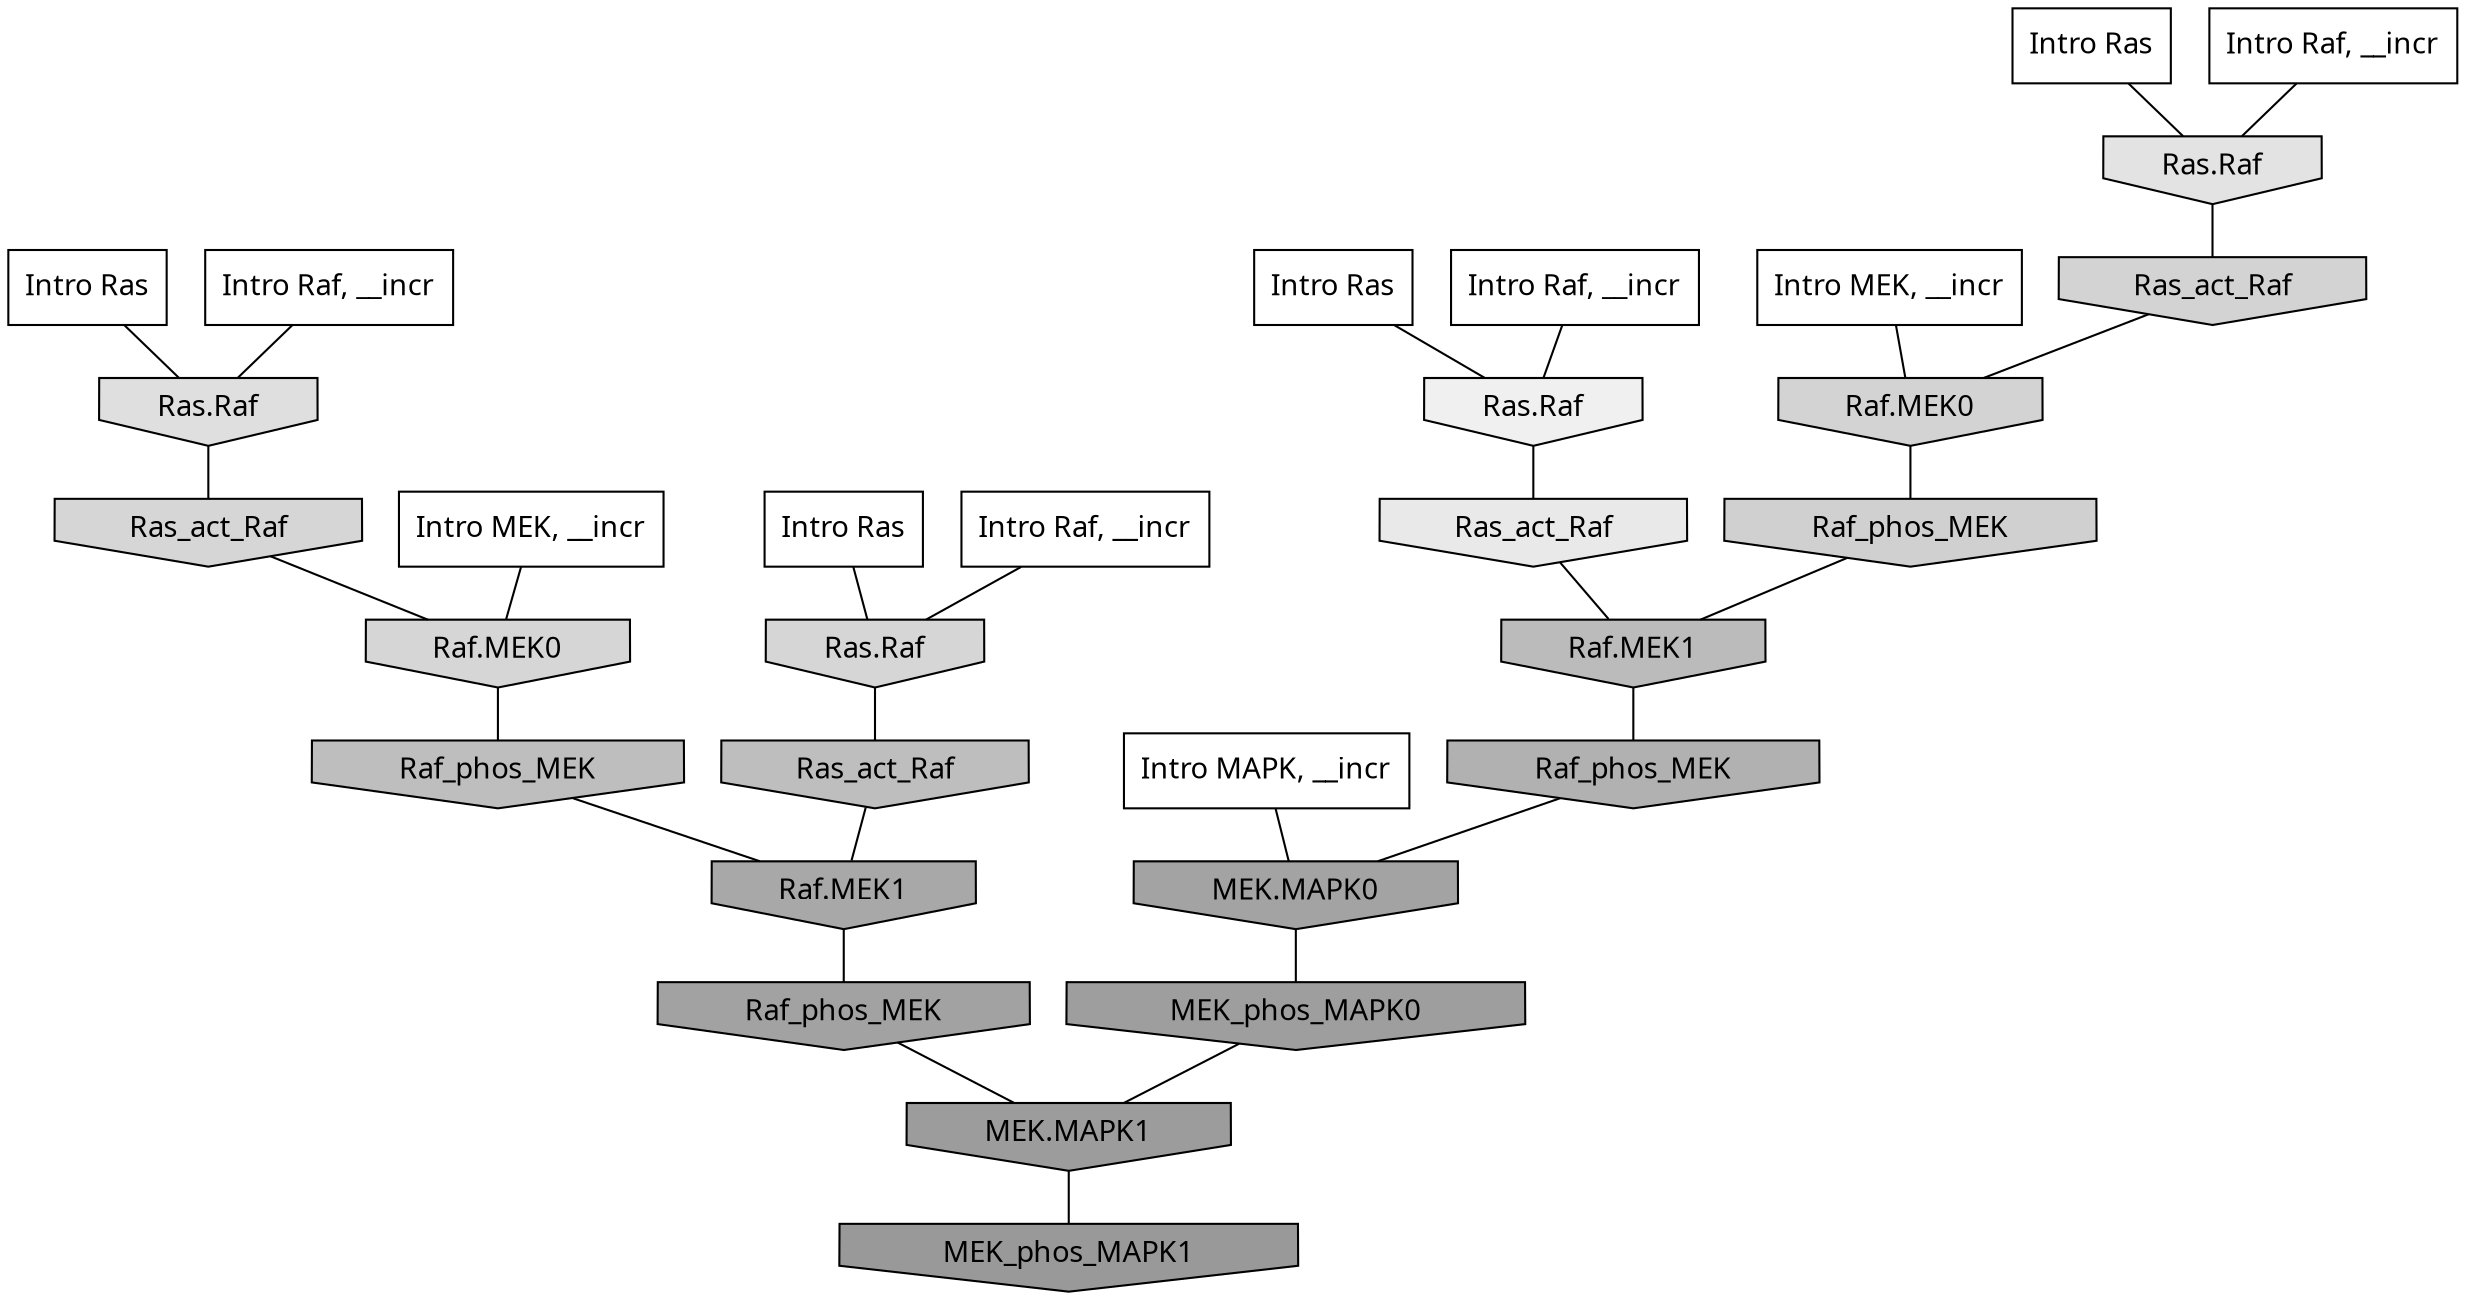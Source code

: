 digraph G{
  rankdir="TB";
  ranksep=0.30;
  node [fontname="CMU Serif"];
  edge [fontname="CMU Serif"];
  
  24 [label="Intro Ras", shape=rectangle, style=filled, fillcolor="0.000 0.000 1.000"]
  
  78 [label="Intro Ras", shape=rectangle, style=filled, fillcolor="0.000 0.000 1.000"]
  
  84 [label="Intro Ras", shape=rectangle, style=filled, fillcolor="0.000 0.000 1.000"]
  
  85 [label="Intro Ras", shape=rectangle, style=filled, fillcolor="0.000 0.000 1.000"]
  
  684 [label="Intro Raf, __incr", shape=rectangle, style=filled, fillcolor="0.000 0.000 1.000"]
  
  1051 [label="Intro Raf, __incr", shape=rectangle, style=filled, fillcolor="0.000 0.000 1.000"]
  
  1052 [label="Intro Raf, __incr", shape=rectangle, style=filled, fillcolor="0.000 0.000 1.000"]
  
  1094 [label="Intro Raf, __incr", shape=rectangle, style=filled, fillcolor="0.000 0.000 1.000"]
  
  1197 [label="Intro MEK, __incr", shape=rectangle, style=filled, fillcolor="0.000 0.000 1.000"]
  
  1713 [label="Intro MEK, __incr", shape=rectangle, style=filled, fillcolor="0.000 0.000 1.000"]
  
  2233 [label="Intro MAPK, __incr", shape=rectangle, style=filled, fillcolor="0.000 0.000 1.000"]
  
  3713 [label="Ras.Raf", shape=invhouse, style=filled, fillcolor="0.000 0.000 0.941"]
  
  4102 [label="Ras_act_Raf", shape=invhouse, style=filled, fillcolor="0.000 0.000 0.913"]
  
  4447 [label="Ras.Raf", shape=invhouse, style=filled, fillcolor="0.000 0.000 0.887"]
  
  4612 [label="Ras.Raf", shape=invhouse, style=filled, fillcolor="0.000 0.000 0.875"]
  
  5218 [label="Ras_act_Raf", shape=invhouse, style=filled, fillcolor="0.000 0.000 0.836"]
  
  5221 [label="Raf.MEK0", shape=invhouse, style=filled, fillcolor="0.000 0.000 0.836"]
  
  5234 [label="Ras.Raf", shape=invhouse, style=filled, fillcolor="0.000 0.000 0.836"]
  
  5391 [label="Ras_act_Raf", shape=invhouse, style=filled, fillcolor="0.000 0.000 0.828"]
  
  5393 [label="Raf.MEK0", shape=invhouse, style=filled, fillcolor="0.000 0.000 0.828"]
  
  5564 [label="Raf_phos_MEK", shape=invhouse, style=filled, fillcolor="0.000 0.000 0.814"]
  
  7021 [label="Raf_phos_MEK", shape=invhouse, style=filled, fillcolor="0.000 0.000 0.745"]
  
  7056 [label="Ras_act_Raf", shape=invhouse, style=filled, fillcolor="0.000 0.000 0.744"]
  
  7445 [label="Raf.MEK1", shape=invhouse, style=filled, fillcolor="0.000 0.000 0.731"]
  
  8631 [label="Raf_phos_MEK", shape=invhouse, style=filled, fillcolor="0.000 0.000 0.692"]
  
  9867 [label="Raf.MEK1", shape=invhouse, style=filled, fillcolor="0.000 0.000 0.660"]
  
  10840 [label="MEK.MAPK0", shape=invhouse, style=filled, fillcolor="0.000 0.000 0.637"]
  
  10944 [label="Raf_phos_MEK", shape=invhouse, style=filled, fillcolor="0.000 0.000 0.635"]
  
  11721 [label="MEK_phos_MAPK0", shape=invhouse, style=filled, fillcolor="0.000 0.000 0.620"]
  
  12260 [label="MEK.MAPK1", shape=invhouse, style=filled, fillcolor="0.000 0.000 0.610"]
  
  12851 [label="MEK_phos_MAPK1", shape=invhouse, style=filled, fillcolor="0.000 0.000 0.600"]
  
  
  12260 -> 12851 [dir=none, color="0.000 0.000 0.000"] 
  11721 -> 12260 [dir=none, color="0.000 0.000 0.000"] 
  10944 -> 12260 [dir=none, color="0.000 0.000 0.000"] 
  10840 -> 11721 [dir=none, color="0.000 0.000 0.000"] 
  9867 -> 10944 [dir=none, color="0.000 0.000 0.000"] 
  8631 -> 10840 [dir=none, color="0.000 0.000 0.000"] 
  7445 -> 8631 [dir=none, color="0.000 0.000 0.000"] 
  7056 -> 9867 [dir=none, color="0.000 0.000 0.000"] 
  7021 -> 9867 [dir=none, color="0.000 0.000 0.000"] 
  5564 -> 7445 [dir=none, color="0.000 0.000 0.000"] 
  5393 -> 5564 [dir=none, color="0.000 0.000 0.000"] 
  5391 -> 5393 [dir=none, color="0.000 0.000 0.000"] 
  5234 -> 7056 [dir=none, color="0.000 0.000 0.000"] 
  5221 -> 7021 [dir=none, color="0.000 0.000 0.000"] 
  5218 -> 5221 [dir=none, color="0.000 0.000 0.000"] 
  4612 -> 5218 [dir=none, color="0.000 0.000 0.000"] 
  4447 -> 5391 [dir=none, color="0.000 0.000 0.000"] 
  4102 -> 7445 [dir=none, color="0.000 0.000 0.000"] 
  3713 -> 4102 [dir=none, color="0.000 0.000 0.000"] 
  2233 -> 10840 [dir=none, color="0.000 0.000 0.000"] 
  1713 -> 5221 [dir=none, color="0.000 0.000 0.000"] 
  1197 -> 5393 [dir=none, color="0.000 0.000 0.000"] 
  1094 -> 5234 [dir=none, color="0.000 0.000 0.000"] 
  1052 -> 3713 [dir=none, color="0.000 0.000 0.000"] 
  1051 -> 4447 [dir=none, color="0.000 0.000 0.000"] 
  684 -> 4612 [dir=none, color="0.000 0.000 0.000"] 
  85 -> 5234 [dir=none, color="0.000 0.000 0.000"] 
  84 -> 4447 [dir=none, color="0.000 0.000 0.000"] 
  78 -> 3713 [dir=none, color="0.000 0.000 0.000"] 
  24 -> 4612 [dir=none, color="0.000 0.000 0.000"] 
  
  }

